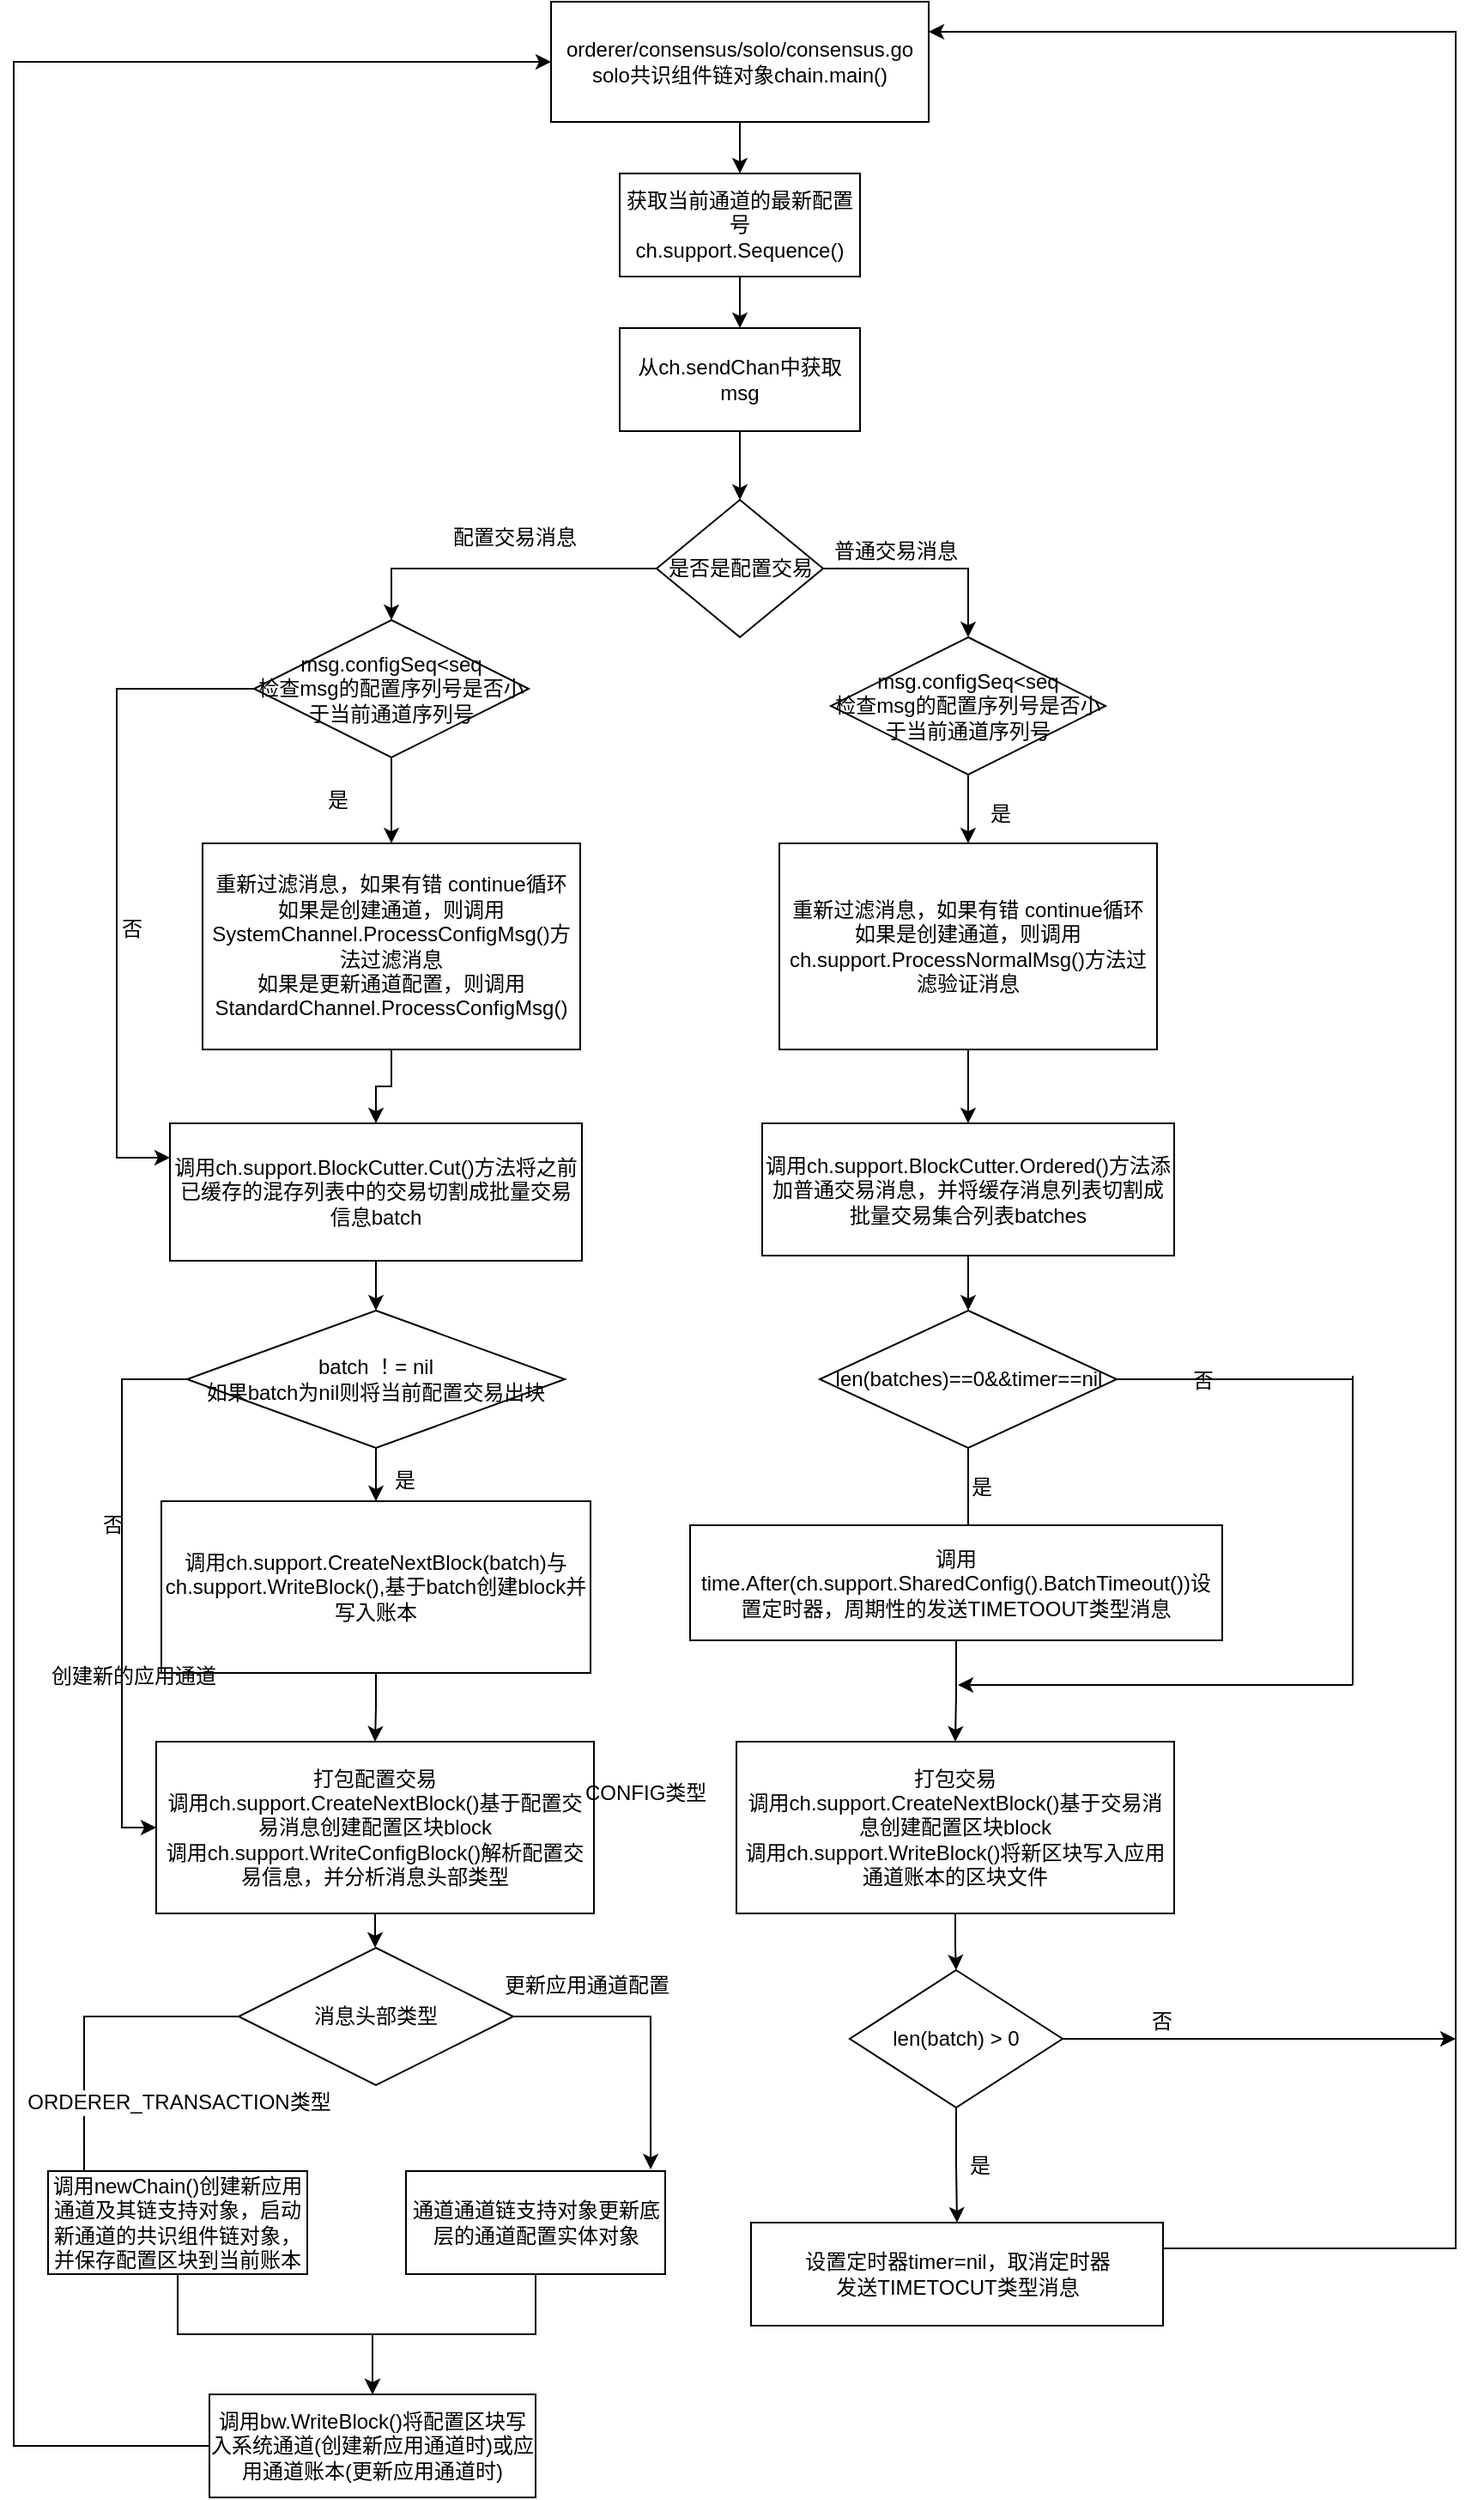 <mxfile version="11.1.5" type="github" pages="1"><diagram id="W-9auxK7mqPpFj9N-lcO" name="Page-1"><mxGraphModel dx="3285" dy="585" grid="1" gridSize="10" guides="1" tooltips="1" connect="1" arrows="1" fold="1" page="1" pageScale="1" pageWidth="2339" pageHeight="3300" math="0" shadow="0"><root><mxCell id="0"/><mxCell id="1" parent="0"/><mxCell id="oxCnsI4h0D4IU-apSp10-4" value="" style="edgeStyle=orthogonalEdgeStyle;rounded=0;orthogonalLoop=1;jettySize=auto;html=1;" edge="1" parent="1" source="oxCnsI4h0D4IU-apSp10-2" target="oxCnsI4h0D4IU-apSp10-3"><mxGeometry relative="1" as="geometry"/></mxCell><mxCell id="oxCnsI4h0D4IU-apSp10-2" value="orderer/consensus/solo/consensus.go&lt;br&gt;solo共识组件链对象chain.main()" style="rounded=0;whiteSpace=wrap;html=1;" vertex="1" parent="1"><mxGeometry x="303" y="20" width="220" height="70" as="geometry"/></mxCell><mxCell id="oxCnsI4h0D4IU-apSp10-6" value="" style="edgeStyle=orthogonalEdgeStyle;rounded=0;orthogonalLoop=1;jettySize=auto;html=1;" edge="1" parent="1" source="oxCnsI4h0D4IU-apSp10-3" target="oxCnsI4h0D4IU-apSp10-5"><mxGeometry relative="1" as="geometry"/></mxCell><mxCell id="oxCnsI4h0D4IU-apSp10-3" value="获取当前通道的最新配置号&lt;br&gt;ch.support.Sequence()" style="rounded=0;whiteSpace=wrap;html=1;" vertex="1" parent="1"><mxGeometry x="343" y="120" width="140" height="60" as="geometry"/></mxCell><mxCell id="oxCnsI4h0D4IU-apSp10-8" value="" style="edgeStyle=orthogonalEdgeStyle;rounded=0;orthogonalLoop=1;jettySize=auto;html=1;" edge="1" parent="1" source="oxCnsI4h0D4IU-apSp10-5" target="oxCnsI4h0D4IU-apSp10-7"><mxGeometry relative="1" as="geometry"/></mxCell><mxCell id="oxCnsI4h0D4IU-apSp10-5" value="从ch.sendChan中获取msg" style="rounded=0;whiteSpace=wrap;html=1;" vertex="1" parent="1"><mxGeometry x="343" y="210" width="140" height="60" as="geometry"/></mxCell><mxCell id="oxCnsI4h0D4IU-apSp10-12" style="edgeStyle=orthogonalEdgeStyle;rounded=0;orthogonalLoop=1;jettySize=auto;html=1;exitX=0;exitY=0.5;exitDx=0;exitDy=0;entryX=0.5;entryY=0;entryDx=0;entryDy=0;" edge="1" parent="1" source="oxCnsI4h0D4IU-apSp10-7" target="oxCnsI4h0D4IU-apSp10-9"><mxGeometry relative="1" as="geometry"/></mxCell><mxCell id="oxCnsI4h0D4IU-apSp10-50" style="edgeStyle=orthogonalEdgeStyle;rounded=0;orthogonalLoop=1;jettySize=auto;html=1;exitX=1;exitY=0.5;exitDx=0;exitDy=0;entryX=0.5;entryY=0;entryDx=0;entryDy=0;" edge="1" parent="1" source="oxCnsI4h0D4IU-apSp10-7" target="oxCnsI4h0D4IU-apSp10-49"><mxGeometry relative="1" as="geometry"/></mxCell><mxCell id="oxCnsI4h0D4IU-apSp10-7" value="是否是配置交易" style="rhombus;whiteSpace=wrap;html=1;" vertex="1" parent="1"><mxGeometry x="364.5" y="310" width="97" height="80" as="geometry"/></mxCell><mxCell id="oxCnsI4h0D4IU-apSp10-46" style="edgeStyle=orthogonalEdgeStyle;rounded=0;orthogonalLoop=1;jettySize=auto;html=1;exitX=0.5;exitY=1;exitDx=0;exitDy=0;entryX=0.5;entryY=0;entryDx=0;entryDy=0;" edge="1" parent="1" source="oxCnsI4h0D4IU-apSp10-9" target="oxCnsI4h0D4IU-apSp10-13"><mxGeometry relative="1" as="geometry"/></mxCell><mxCell id="oxCnsI4h0D4IU-apSp10-47" style="edgeStyle=orthogonalEdgeStyle;rounded=0;orthogonalLoop=1;jettySize=auto;html=1;exitX=0;exitY=0.5;exitDx=0;exitDy=0;entryX=0;entryY=0.25;entryDx=0;entryDy=0;" edge="1" parent="1" source="oxCnsI4h0D4IU-apSp10-9" target="oxCnsI4h0D4IU-apSp10-17"><mxGeometry relative="1" as="geometry"><Array as="points"><mxPoint x="50" y="420"/><mxPoint x="50" y="693"/></Array></mxGeometry></mxCell><mxCell id="oxCnsI4h0D4IU-apSp10-9" value="msg.configSeq&amp;lt;seq&lt;br&gt;检查msg的配置序列号是否小于当前通道序列号" style="rhombus;whiteSpace=wrap;html=1;" vertex="1" parent="1"><mxGeometry x="130" y="380" width="160" height="80" as="geometry"/></mxCell><mxCell id="oxCnsI4h0D4IU-apSp10-48" value="" style="edgeStyle=orthogonalEdgeStyle;rounded=0;orthogonalLoop=1;jettySize=auto;html=1;" edge="1" parent="1" source="oxCnsI4h0D4IU-apSp10-13" target="oxCnsI4h0D4IU-apSp10-17"><mxGeometry relative="1" as="geometry"/></mxCell><mxCell id="oxCnsI4h0D4IU-apSp10-13" value="重新过滤消息，如果有错 continue循环&lt;br&gt;如果是创建通道，则调用SystemChannel.ProcessConfigMsg()方法过滤消息&lt;br&gt;如果是更新通道配置，则调用&lt;br&gt;StandardChannel.ProcessConfigMsg()" style="rounded=0;whiteSpace=wrap;html=1;" vertex="1" parent="1"><mxGeometry x="100" y="510" width="220" height="120" as="geometry"/></mxCell><mxCell id="oxCnsI4h0D4IU-apSp10-15" value="是" style="text;html=1;resizable=0;points=[];autosize=1;align=left;verticalAlign=top;spacingTop=-4;" vertex="1" parent="1"><mxGeometry x="171" y="475" width="30" height="20" as="geometry"/></mxCell><mxCell id="oxCnsI4h0D4IU-apSp10-21" value="" style="edgeStyle=orthogonalEdgeStyle;rounded=0;orthogonalLoop=1;jettySize=auto;html=1;" edge="1" parent="1" source="oxCnsI4h0D4IU-apSp10-17" target="oxCnsI4h0D4IU-apSp10-20"><mxGeometry relative="1" as="geometry"/></mxCell><mxCell id="oxCnsI4h0D4IU-apSp10-17" value="调用ch.support.BlockCutter.Cut()方法将之前已缓存的混存列表中的交易切割成批量交易信息batch" style="rounded=0;whiteSpace=wrap;html=1;" vertex="1" parent="1"><mxGeometry x="81" y="673" width="240" height="80" as="geometry"/></mxCell><mxCell id="oxCnsI4h0D4IU-apSp10-19" value="否" style="text;html=1;resizable=0;points=[];autosize=1;align=left;verticalAlign=top;spacingTop=-4;" vertex="1" parent="1"><mxGeometry x="51" y="550" width="30" height="20" as="geometry"/></mxCell><mxCell id="oxCnsI4h0D4IU-apSp10-23" value="" style="edgeStyle=orthogonalEdgeStyle;rounded=0;orthogonalLoop=1;jettySize=auto;html=1;" edge="1" parent="1" source="oxCnsI4h0D4IU-apSp10-20" target="oxCnsI4h0D4IU-apSp10-22"><mxGeometry relative="1" as="geometry"/></mxCell><mxCell id="oxCnsI4h0D4IU-apSp10-26" style="edgeStyle=orthogonalEdgeStyle;rounded=0;orthogonalLoop=1;jettySize=auto;html=1;exitX=0;exitY=0.5;exitDx=0;exitDy=0;entryX=0;entryY=0.5;entryDx=0;entryDy=0;" edge="1" parent="1" source="oxCnsI4h0D4IU-apSp10-20" target="oxCnsI4h0D4IU-apSp10-24"><mxGeometry relative="1" as="geometry"/></mxCell><mxCell id="oxCnsI4h0D4IU-apSp10-20" value="batch ！= nil&lt;br&gt;如果batch为nil则将当前配置交易出块" style="rhombus;whiteSpace=wrap;html=1;" vertex="1" parent="1"><mxGeometry x="91" y="782" width="220" height="80" as="geometry"/></mxCell><mxCell id="oxCnsI4h0D4IU-apSp10-25" value="" style="edgeStyle=orthogonalEdgeStyle;rounded=0;orthogonalLoop=1;jettySize=auto;html=1;" edge="1" parent="1" source="oxCnsI4h0D4IU-apSp10-22" target="oxCnsI4h0D4IU-apSp10-24"><mxGeometry relative="1" as="geometry"/></mxCell><mxCell id="oxCnsI4h0D4IU-apSp10-22" value="调用ch.support.CreateNextBlock(batch)与ch.support.WriteBlock(),基于batch创建block并写入账本" style="rounded=0;whiteSpace=wrap;html=1;" vertex="1" parent="1"><mxGeometry x="76" y="893" width="250" height="100" as="geometry"/></mxCell><mxCell id="oxCnsI4h0D4IU-apSp10-45" value="" style="edgeStyle=orthogonalEdgeStyle;rounded=0;orthogonalLoop=1;jettySize=auto;html=1;" edge="1" parent="1" source="oxCnsI4h0D4IU-apSp10-24" target="oxCnsI4h0D4IU-apSp10-29"><mxGeometry relative="1" as="geometry"/></mxCell><mxCell id="oxCnsI4h0D4IU-apSp10-24" value="打包配置交易&lt;br&gt;调用ch.support.CreateNextBlock()基于配置交易消息创建配置区块block&lt;br&gt;调用ch.support.WriteConfigBlock()解析配置交易信息，并分析消息头部类型" style="rounded=0;whiteSpace=wrap;html=1;" vertex="1" parent="1"><mxGeometry x="73" y="1033" width="255" height="100" as="geometry"/></mxCell><mxCell id="oxCnsI4h0D4IU-apSp10-27" value="是" style="text;html=1;resizable=0;points=[];autosize=1;align=left;verticalAlign=top;spacingTop=-4;" vertex="1" parent="1"><mxGeometry x="210" y="871" width="30" height="20" as="geometry"/></mxCell><mxCell id="oxCnsI4h0D4IU-apSp10-28" value="否" style="text;html=1;resizable=0;points=[];autosize=1;align=left;verticalAlign=top;spacingTop=-4;" vertex="1" parent="1"><mxGeometry x="40" y="897" width="30" height="20" as="geometry"/></mxCell><mxCell id="oxCnsI4h0D4IU-apSp10-32" style="edgeStyle=orthogonalEdgeStyle;rounded=0;orthogonalLoop=1;jettySize=auto;html=1;exitX=0;exitY=0.5;exitDx=0;exitDy=0;entryX=0.139;entryY=0.167;entryDx=0;entryDy=0;entryPerimeter=0;" edge="1" parent="1" source="oxCnsI4h0D4IU-apSp10-29" target="oxCnsI4h0D4IU-apSp10-30"><mxGeometry relative="1" as="geometry"/></mxCell><mxCell id="oxCnsI4h0D4IU-apSp10-36" value="ORDERER_TRANSACTION类型" style="text;html=1;resizable=0;points=[];align=center;verticalAlign=middle;labelBackgroundColor=#ffffff;" vertex="1" connectable="0" parent="oxCnsI4h0D4IU-apSp10-32"><mxGeometry x="0.442" y="3" relative="1" as="geometry"><mxPoint x="51.5" y="3" as="offset"/></mxGeometry></mxCell><mxCell id="oxCnsI4h0D4IU-apSp10-33" style="edgeStyle=orthogonalEdgeStyle;rounded=0;orthogonalLoop=1;jettySize=auto;html=1;exitX=1;exitY=0.5;exitDx=0;exitDy=0;entryX=0.944;entryY=-0.017;entryDx=0;entryDy=0;entryPerimeter=0;" edge="1" parent="1" source="oxCnsI4h0D4IU-apSp10-29" target="oxCnsI4h0D4IU-apSp10-31"><mxGeometry relative="1" as="geometry"/></mxCell><mxCell id="oxCnsI4h0D4IU-apSp10-29" value="消息头部类型" style="rhombus;whiteSpace=wrap;html=1;" vertex="1" parent="1"><mxGeometry x="121" y="1153" width="160" height="80" as="geometry"/></mxCell><mxCell id="oxCnsI4h0D4IU-apSp10-39" style="edgeStyle=orthogonalEdgeStyle;rounded=0;orthogonalLoop=1;jettySize=auto;html=1;exitX=0.5;exitY=1;exitDx=0;exitDy=0;entryX=0.5;entryY=0;entryDx=0;entryDy=0;" edge="1" parent="1" source="oxCnsI4h0D4IU-apSp10-30" target="oxCnsI4h0D4IU-apSp10-38"><mxGeometry relative="1" as="geometry"/></mxCell><mxCell id="oxCnsI4h0D4IU-apSp10-30" value="调用newChain()创建新应用通道及其链支持对象，启动新通道的共识组件链对象，并保存配置区块到当前账本" style="rounded=0;whiteSpace=wrap;html=1;" vertex="1" parent="1"><mxGeometry x="10" y="1283" width="151" height="60" as="geometry"/></mxCell><mxCell id="oxCnsI4h0D4IU-apSp10-40" style="edgeStyle=orthogonalEdgeStyle;rounded=0;orthogonalLoop=1;jettySize=auto;html=1;exitX=0.5;exitY=1;exitDx=0;exitDy=0;entryX=0.5;entryY=0;entryDx=0;entryDy=0;" edge="1" parent="1" source="oxCnsI4h0D4IU-apSp10-31" target="oxCnsI4h0D4IU-apSp10-38"><mxGeometry relative="1" as="geometry"/></mxCell><mxCell id="oxCnsI4h0D4IU-apSp10-31" value="通道通道链支持对象更新底层的通道配置实体对象" style="rounded=0;whiteSpace=wrap;html=1;" vertex="1" parent="1"><mxGeometry x="218.5" y="1283" width="151" height="60" as="geometry"/></mxCell><mxCell id="oxCnsI4h0D4IU-apSp10-34" value="创建新的应用通道" style="text;html=1;resizable=0;points=[];autosize=1;align=left;verticalAlign=top;spacingTop=-4;" vertex="1" parent="1"><mxGeometry x="10" y="985" width="110" height="20" as="geometry"/></mxCell><mxCell id="oxCnsI4h0D4IU-apSp10-35" value="更新应用通道配置" style="text;html=1;resizable=0;points=[];autosize=1;align=left;verticalAlign=top;spacingTop=-4;" vertex="1" parent="1"><mxGeometry x="274" y="1165" width="110" height="20" as="geometry"/></mxCell><mxCell id="oxCnsI4h0D4IU-apSp10-37" value="CONFIG类型" style="text;html=1;resizable=0;points=[];autosize=1;align=left;verticalAlign=top;spacingTop=-4;" vertex="1" parent="1"><mxGeometry x="321" y="1053" width="90" height="20" as="geometry"/></mxCell><mxCell id="oxCnsI4h0D4IU-apSp10-83" style="edgeStyle=elbowEdgeStyle;rounded=0;orthogonalLoop=1;jettySize=auto;elbow=vertical;html=1;exitX=0;exitY=0.5;exitDx=0;exitDy=0;entryX=0;entryY=0.5;entryDx=0;entryDy=0;" edge="1" parent="1" source="oxCnsI4h0D4IU-apSp10-38" target="oxCnsI4h0D4IU-apSp10-2"><mxGeometry relative="1" as="geometry"><Array as="points"><mxPoint x="-10" y="270"/></Array></mxGeometry></mxCell><mxCell id="oxCnsI4h0D4IU-apSp10-38" value="调用bw.WriteBlock()将配置区块写入系统通道(创建新应用通道时)或应用通道账本(更新应用通道时)" style="rounded=0;whiteSpace=wrap;html=1;" vertex="1" parent="1"><mxGeometry x="104" y="1413" width="190" height="60" as="geometry"/></mxCell><mxCell id="oxCnsI4h0D4IU-apSp10-41" value="配置交易消息" style="text;html=1;resizable=0;points=[];autosize=1;align=left;verticalAlign=top;spacingTop=-4;" vertex="1" parent="1"><mxGeometry x="244" y="322" width="90" height="20" as="geometry"/></mxCell><mxCell id="oxCnsI4h0D4IU-apSp10-44" value="普通交易消息" style="text;html=1;resizable=0;points=[];autosize=1;align=left;verticalAlign=top;spacingTop=-4;" vertex="1" parent="1"><mxGeometry x="466" y="330" width="90" height="20" as="geometry"/></mxCell><mxCell id="oxCnsI4h0D4IU-apSp10-52" value="" style="edgeStyle=orthogonalEdgeStyle;rounded=0;orthogonalLoop=1;jettySize=auto;html=1;" edge="1" parent="1" source="oxCnsI4h0D4IU-apSp10-49" target="oxCnsI4h0D4IU-apSp10-51"><mxGeometry relative="1" as="geometry"/></mxCell><mxCell id="oxCnsI4h0D4IU-apSp10-49" value="msg.configSeq&amp;lt;seq&lt;br&gt;检查msg的配置序列号是否小于当前通道序列号" style="rhombus;whiteSpace=wrap;html=1;" vertex="1" parent="1"><mxGeometry x="466" y="390" width="160" height="80" as="geometry"/></mxCell><mxCell id="oxCnsI4h0D4IU-apSp10-55" value="" style="edgeStyle=orthogonalEdgeStyle;rounded=0;orthogonalLoop=1;jettySize=auto;html=1;" edge="1" parent="1" source="oxCnsI4h0D4IU-apSp10-51" target="oxCnsI4h0D4IU-apSp10-54"><mxGeometry relative="1" as="geometry"/></mxCell><mxCell id="oxCnsI4h0D4IU-apSp10-51" value="重新过滤消息，如果有错 continue循环&lt;br&gt;如果是创建通道，则调用ch.support.ProcessNormalMsg()方法过滤验证消息" style="rounded=0;whiteSpace=wrap;html=1;" vertex="1" parent="1"><mxGeometry x="436" y="510" width="220" height="120" as="geometry"/></mxCell><mxCell id="oxCnsI4h0D4IU-apSp10-53" value="是" style="text;html=1;resizable=0;points=[];autosize=1;align=left;verticalAlign=top;spacingTop=-4;" vertex="1" parent="1"><mxGeometry x="557" y="483" width="30" height="20" as="geometry"/></mxCell><mxCell id="oxCnsI4h0D4IU-apSp10-57" value="" style="edgeStyle=orthogonalEdgeStyle;rounded=0;orthogonalLoop=1;jettySize=auto;html=1;" edge="1" parent="1" source="oxCnsI4h0D4IU-apSp10-54" target="oxCnsI4h0D4IU-apSp10-56"><mxGeometry relative="1" as="geometry"/></mxCell><mxCell id="oxCnsI4h0D4IU-apSp10-54" value="调用ch.support.BlockCutter.Ordered()方法添加普通交易消息，并将缓存消息列表切割成批量交易集合列表batches" style="rounded=0;whiteSpace=wrap;html=1;" vertex="1" parent="1"><mxGeometry x="426" y="673" width="240" height="77" as="geometry"/></mxCell><mxCell id="oxCnsI4h0D4IU-apSp10-59" value="" style="edgeStyle=orthogonalEdgeStyle;rounded=0;orthogonalLoop=1;jettySize=auto;html=1;" edge="1" parent="1" source="oxCnsI4h0D4IU-apSp10-56"><mxGeometry relative="1" as="geometry"><mxPoint x="546" y="942" as="targetPoint"/></mxGeometry></mxCell><mxCell id="oxCnsI4h0D4IU-apSp10-56" value="len(batches)==0&amp;amp;&amp;amp;timer==nil" style="rhombus;whiteSpace=wrap;html=1;" vertex="1" parent="1"><mxGeometry x="459.5" y="782" width="173" height="80" as="geometry"/></mxCell><mxCell id="oxCnsI4h0D4IU-apSp10-64" value="" style="edgeStyle=orthogonalEdgeStyle;rounded=0;orthogonalLoop=1;jettySize=auto;html=1;" edge="1" parent="1" source="oxCnsI4h0D4IU-apSp10-60" target="oxCnsI4h0D4IU-apSp10-63"><mxGeometry relative="1" as="geometry"/></mxCell><mxCell id="oxCnsI4h0D4IU-apSp10-60" value="调用time.After(ch.support.SharedConfig().BatchTimeout())设置定时器，周期性的发送TIMETOOUT类型消息" style="rounded=0;whiteSpace=wrap;html=1;" vertex="1" parent="1"><mxGeometry x="384" y="907" width="310" height="67" as="geometry"/></mxCell><mxCell id="oxCnsI4h0D4IU-apSp10-61" value="是" style="text;html=1;resizable=0;points=[];autosize=1;align=left;verticalAlign=top;spacingTop=-4;" vertex="1" parent="1"><mxGeometry x="546" y="874.5" width="30" height="20" as="geometry"/></mxCell><mxCell id="oxCnsI4h0D4IU-apSp10-66" value="" style="edgeStyle=orthogonalEdgeStyle;rounded=0;orthogonalLoop=1;jettySize=auto;html=1;" edge="1" parent="1" source="oxCnsI4h0D4IU-apSp10-63" target="oxCnsI4h0D4IU-apSp10-65"><mxGeometry relative="1" as="geometry"/></mxCell><mxCell id="oxCnsI4h0D4IU-apSp10-63" value="打包交易&lt;br&gt;调用ch.support.CreateNextBlock()基于交易消息创建配置区块block&lt;br&gt;调用ch.support.WriteBlock()将新区块写入应用通道账本的区块文件" style="rounded=0;whiteSpace=wrap;html=1;" vertex="1" parent="1"><mxGeometry x="411" y="1033" width="255" height="100" as="geometry"/></mxCell><mxCell id="oxCnsI4h0D4IU-apSp10-75" value="" style="edgeStyle=elbowEdgeStyle;rounded=0;orthogonalLoop=1;jettySize=auto;elbow=vertical;html=1;" edge="1" parent="1" source="oxCnsI4h0D4IU-apSp10-65" target="oxCnsI4h0D4IU-apSp10-74"><mxGeometry relative="1" as="geometry"/></mxCell><mxCell id="oxCnsI4h0D4IU-apSp10-81" value="" style="edgeStyle=elbowEdgeStyle;rounded=0;orthogonalLoop=1;jettySize=auto;elbow=vertical;html=1;" edge="1" parent="1" source="oxCnsI4h0D4IU-apSp10-65"><mxGeometry relative="1" as="geometry"><mxPoint x="830" y="1206" as="targetPoint"/></mxGeometry></mxCell><mxCell id="oxCnsI4h0D4IU-apSp10-65" value="len(batch) &amp;gt; 0" style="rhombus;whiteSpace=wrap;html=1;" vertex="1" parent="1"><mxGeometry x="477" y="1166" width="124" height="80" as="geometry"/></mxCell><mxCell id="oxCnsI4h0D4IU-apSp10-70" value="" style="endArrow=none;html=1;exitX=1;exitY=0.5;exitDx=0;exitDy=0;" edge="1" parent="1" source="oxCnsI4h0D4IU-apSp10-56"><mxGeometry width="50" height="50" relative="1" as="geometry"><mxPoint x="690" y="830" as="sourcePoint"/><mxPoint x="770" y="822" as="targetPoint"/></mxGeometry></mxCell><mxCell id="oxCnsI4h0D4IU-apSp10-71" value="" style="endArrow=none;html=1;" edge="1" parent="1"><mxGeometry width="50" height="50" relative="1" as="geometry"><mxPoint x="770" y="1000" as="sourcePoint"/><mxPoint x="770" y="820" as="targetPoint"/></mxGeometry></mxCell><mxCell id="oxCnsI4h0D4IU-apSp10-72" value="" style="endArrow=classic;html=1;" edge="1" parent="1"><mxGeometry width="50" height="50" relative="1" as="geometry"><mxPoint x="770" y="1000" as="sourcePoint"/><mxPoint x="540" y="1000" as="targetPoint"/></mxGeometry></mxCell><mxCell id="oxCnsI4h0D4IU-apSp10-73" value="否" style="text;html=1;resizable=0;points=[];autosize=1;align=left;verticalAlign=top;spacingTop=-4;" vertex="1" parent="1"><mxGeometry x="675" y="813" width="30" height="20" as="geometry"/></mxCell><mxCell id="oxCnsI4h0D4IU-apSp10-79" style="edgeStyle=elbowEdgeStyle;rounded=0;orthogonalLoop=1;jettySize=auto;elbow=vertical;html=1;exitX=1;exitY=0.25;exitDx=0;exitDy=0;entryX=1;entryY=0.25;entryDx=0;entryDy=0;" edge="1" parent="1" source="oxCnsI4h0D4IU-apSp10-74" target="oxCnsI4h0D4IU-apSp10-2"><mxGeometry relative="1" as="geometry"><mxPoint x="880" y="1120" as="targetPoint"/><Array as="points"><mxPoint x="830" y="1070"/><mxPoint x="770" y="1320"/><mxPoint x="840" y="1270"/></Array></mxGeometry></mxCell><mxCell id="oxCnsI4h0D4IU-apSp10-74" value="设置定时器timer=nil，取消定时器&lt;br&gt;发送TIMETOCUT类型消息" style="rounded=0;whiteSpace=wrap;html=1;" vertex="1" parent="1"><mxGeometry x="419.5" y="1313" width="240" height="60" as="geometry"/></mxCell><mxCell id="oxCnsI4h0D4IU-apSp10-76" value="是" style="text;html=1;resizable=0;points=[];autosize=1;align=left;verticalAlign=top;spacingTop=-4;" vertex="1" parent="1"><mxGeometry x="545" y="1270" width="30" height="20" as="geometry"/></mxCell><mxCell id="oxCnsI4h0D4IU-apSp10-82" value="否" style="text;html=1;resizable=0;points=[];autosize=1;align=left;verticalAlign=top;spacingTop=-4;" vertex="1" parent="1"><mxGeometry x="651" y="1186" width="30" height="20" as="geometry"/></mxCell></root></mxGraphModel></diagram></mxfile>